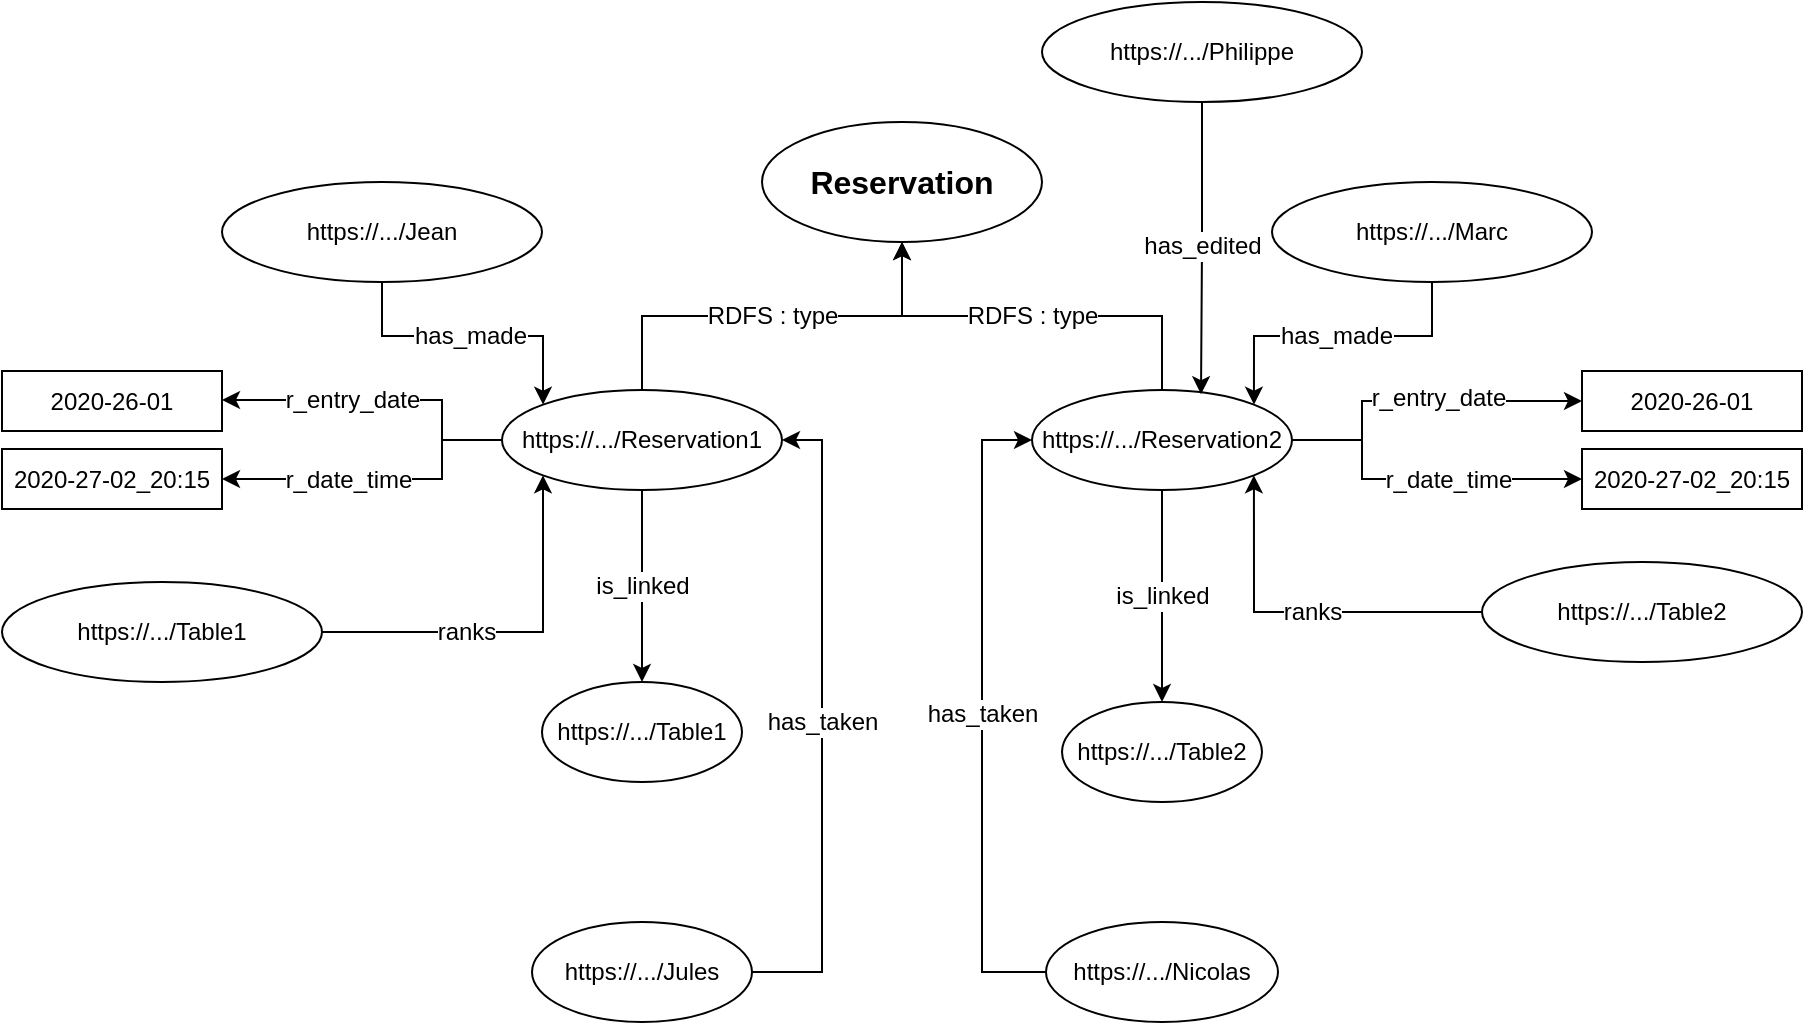 <mxfile version="13.0.9">
    <diagram id="6hGFLwfOUW9BJ-s0fimq" name="Page-1">
        <mxGraphModel dx="391" dy="276" grid="1" gridSize="10" guides="1" tooltips="1" connect="1" arrows="1" fold="1" page="1" pageScale="1" pageWidth="1169" pageHeight="827" math="0" shadow="0">
            <root>
                <mxCell id="0"/>
                <mxCell id="1" parent="0"/>
                <mxCell id="2" value="https://.../Table1" style="ellipse;whiteSpace=wrap;html=1;" vertex="1" parent="1">
                    <mxGeometry x="350" y="520" width="100" height="50" as="geometry"/>
                </mxCell>
                <mxCell id="3" value="https://.../Table2" style="ellipse;whiteSpace=wrap;html=1;" vertex="1" parent="1">
                    <mxGeometry x="610" y="530" width="100" height="50" as="geometry"/>
                </mxCell>
                <mxCell id="10" value="RDFS : type" style="edgeStyle=orthogonalEdgeStyle;rounded=0;orthogonalLoop=1;jettySize=auto;html=1;entryX=0.5;entryY=1;entryDx=0;entryDy=0;fontSize=12;" edge="1" parent="1" source="4" target="8">
                    <mxGeometry relative="1" as="geometry"/>
                </mxCell>
                <mxCell id="23" value="r_entry_date" style="edgeStyle=orthogonalEdgeStyle;rounded=0;orthogonalLoop=1;jettySize=auto;html=1;fontSize=12;" edge="1" parent="1" source="4" target="21">
                    <mxGeometry x="0.2" relative="1" as="geometry">
                        <Array as="points">
                            <mxPoint x="300" y="399"/>
                            <mxPoint x="300" y="379"/>
                        </Array>
                        <mxPoint x="1" as="offset"/>
                    </mxGeometry>
                </mxCell>
                <mxCell id="24" style="edgeStyle=orthogonalEdgeStyle;rounded=0;orthogonalLoop=1;jettySize=auto;html=1;entryX=1;entryY=0.5;entryDx=0;entryDy=0;fontSize=12;" edge="1" parent="1" source="4" target="22">
                    <mxGeometry relative="1" as="geometry">
                        <Array as="points">
                            <mxPoint x="300" y="399"/>
                            <mxPoint x="300" y="419"/>
                        </Array>
                    </mxGeometry>
                </mxCell>
                <mxCell id="25" value="r_date_time" style="edgeLabel;html=1;align=center;verticalAlign=middle;resizable=0;points=[];fontSize=12;" vertex="1" connectable="0" parent="24">
                    <mxGeometry x="0.444" y="-2" relative="1" as="geometry">
                        <mxPoint x="18.71" y="1.99" as="offset"/>
                    </mxGeometry>
                </mxCell>
                <mxCell id="26" value="is_linked" style="edgeStyle=orthogonalEdgeStyle;rounded=0;orthogonalLoop=1;jettySize=auto;html=1;entryX=0.5;entryY=0;entryDx=0;entryDy=0;fontSize=12;" edge="1" parent="1" source="4" target="2">
                    <mxGeometry relative="1" as="geometry"/>
                </mxCell>
                <mxCell id="4" value="https://.../Reservation1" style="ellipse;whiteSpace=wrap;html=1;" vertex="1" parent="1">
                    <mxGeometry x="330" y="374" width="140" height="50" as="geometry"/>
                </mxCell>
                <mxCell id="9" value="RDFS : type" style="edgeStyle=orthogonalEdgeStyle;rounded=0;orthogonalLoop=1;jettySize=auto;html=1;entryX=0.5;entryY=1;entryDx=0;entryDy=0;fontSize=12;" edge="1" parent="1" source="5" target="8">
                    <mxGeometry relative="1" as="geometry"/>
                </mxCell>
                <mxCell id="15" style="edgeStyle=orthogonalEdgeStyle;rounded=0;orthogonalLoop=1;jettySize=auto;html=1;entryX=0;entryY=0.5;entryDx=0;entryDy=0;fontSize=12;" edge="1" parent="1" source="5" target="6">
                    <mxGeometry relative="1" as="geometry">
                        <Array as="points">
                            <mxPoint x="760" y="399"/>
                            <mxPoint x="760" y="380"/>
                        </Array>
                    </mxGeometry>
                </mxCell>
                <mxCell id="17" value="&lt;span&gt;r_entry_date&lt;/span&gt;" style="edgeLabel;html=1;align=center;verticalAlign=middle;resizable=0;points=[];fontSize=12;" vertex="1" connectable="0" parent="15">
                    <mxGeometry x="0.125" y="2" relative="1" as="geometry">
                        <mxPoint as="offset"/>
                    </mxGeometry>
                </mxCell>
                <mxCell id="16" style="edgeStyle=orthogonalEdgeStyle;rounded=0;orthogonalLoop=1;jettySize=auto;html=1;entryX=0;entryY=0.5;entryDx=0;entryDy=0;fontSize=12;" edge="1" parent="1" source="5" target="7">
                    <mxGeometry relative="1" as="geometry">
                        <Array as="points">
                            <mxPoint x="760" y="399"/>
                            <mxPoint x="760" y="419"/>
                        </Array>
                    </mxGeometry>
                </mxCell>
                <mxCell id="18" value="&lt;span&gt;r_date_time&lt;/span&gt;" style="edgeLabel;html=1;align=center;verticalAlign=middle;resizable=0;points=[];fontSize=12;" vertex="1" connectable="0" parent="16">
                    <mxGeometry x="0.031" y="-1" relative="1" as="geometry">
                        <mxPoint x="12.5" y="-1" as="offset"/>
                    </mxGeometry>
                </mxCell>
                <mxCell id="27" value="is_linked" style="edgeStyle=orthogonalEdgeStyle;rounded=0;orthogonalLoop=1;jettySize=auto;html=1;entryX=0.5;entryY=0;entryDx=0;entryDy=0;fontSize=12;" edge="1" parent="1" source="5" target="3">
                    <mxGeometry relative="1" as="geometry"/>
                </mxCell>
                <mxCell id="5" value="https://.../Reservation2" style="ellipse;whiteSpace=wrap;html=1;" vertex="1" parent="1">
                    <mxGeometry x="595" y="374" width="130" height="50" as="geometry"/>
                </mxCell>
                <mxCell id="6" value="2020-26-01" style="rounded=0;whiteSpace=wrap;html=1;" vertex="1" parent="1">
                    <mxGeometry x="870" y="364.5" width="110" height="30" as="geometry"/>
                </mxCell>
                <mxCell id="7" value="2020-27-02_20:15" style="rounded=0;whiteSpace=wrap;html=1;" vertex="1" parent="1">
                    <mxGeometry x="870" y="403.5" width="110" height="30" as="geometry"/>
                </mxCell>
                <mxCell id="8" value="&lt;font style=&quot;font-size: 16px;&quot;&gt;Reservation&lt;/font&gt;" style="ellipse;whiteSpace=wrap;html=1;fontStyle=1;fontSize=16;" vertex="1" parent="1">
                    <mxGeometry x="460" y="240" width="140" height="60" as="geometry"/>
                </mxCell>
                <mxCell id="13" value="has_made" style="edgeStyle=orthogonalEdgeStyle;rounded=0;orthogonalLoop=1;jettySize=auto;html=1;entryX=1;entryY=0;entryDx=0;entryDy=0;fontSize=12;" edge="1" parent="1" source="11" target="5">
                    <mxGeometry relative="1" as="geometry"/>
                </mxCell>
                <mxCell id="11" value="https://.../Marc" style="ellipse;whiteSpace=wrap;html=1;" vertex="1" parent="1">
                    <mxGeometry x="715" y="270" width="160" height="50" as="geometry"/>
                </mxCell>
                <mxCell id="14" value="has_made" style="edgeStyle=orthogonalEdgeStyle;rounded=0;orthogonalLoop=1;jettySize=auto;html=1;entryX=0;entryY=0;entryDx=0;entryDy=0;fontSize=12;" edge="1" parent="1" source="12" target="4">
                    <mxGeometry relative="1" as="geometry"/>
                </mxCell>
                <mxCell id="12" value="https://.../Jean" style="ellipse;whiteSpace=wrap;html=1;" vertex="1" parent="1">
                    <mxGeometry x="190" y="270" width="160" height="50" as="geometry"/>
                </mxCell>
                <mxCell id="21" value="2020-26-01" style="rounded=0;whiteSpace=wrap;html=1;" vertex="1" parent="1">
                    <mxGeometry x="80" y="364.5" width="110" height="30" as="geometry"/>
                </mxCell>
                <mxCell id="22" value="2020-27-02_20:15" style="rounded=0;whiteSpace=wrap;html=1;" vertex="1" parent="1">
                    <mxGeometry x="80" y="403.5" width="110" height="30" as="geometry"/>
                </mxCell>
                <mxCell id="29" value="ranks" style="edgeStyle=orthogonalEdgeStyle;rounded=0;orthogonalLoop=1;jettySize=auto;html=1;entryX=0;entryY=1;entryDx=0;entryDy=0;fontSize=12;" edge="1" parent="1" source="28" target="4">
                    <mxGeometry x="-0.229" relative="1" as="geometry">
                        <mxPoint x="-1" as="offset"/>
                    </mxGeometry>
                </mxCell>
                <mxCell id="28" value="https://.../Table1" style="ellipse;whiteSpace=wrap;html=1;" vertex="1" parent="1">
                    <mxGeometry x="80" y="470" width="160" height="50" as="geometry"/>
                </mxCell>
                <mxCell id="31" value="ranks" style="edgeStyle=orthogonalEdgeStyle;rounded=0;orthogonalLoop=1;jettySize=auto;html=1;entryX=1;entryY=1;entryDx=0;entryDy=0;fontSize=12;" edge="1" parent="1" source="30" target="5">
                    <mxGeometry x="-0.067" relative="1" as="geometry">
                        <mxPoint as="offset"/>
                    </mxGeometry>
                </mxCell>
                <mxCell id="30" value="https://.../Table2" style="ellipse;whiteSpace=wrap;html=1;" vertex="1" parent="1">
                    <mxGeometry x="820" y="460" width="160" height="50" as="geometry"/>
                </mxCell>
                <mxCell id="36" value="has_taken" style="edgeStyle=orthogonalEdgeStyle;rounded=0;orthogonalLoop=1;jettySize=auto;html=1;entryX=0;entryY=0.5;entryDx=0;entryDy=0;fontSize=12;" edge="1" parent="1" source="32" target="5">
                    <mxGeometry relative="1" as="geometry">
                        <Array as="points">
                            <mxPoint x="570" y="665"/>
                            <mxPoint x="570" y="399"/>
                        </Array>
                    </mxGeometry>
                </mxCell>
                <mxCell id="32" value="https://.../Nicolas" style="ellipse;whiteSpace=wrap;html=1;" vertex="1" parent="1">
                    <mxGeometry x="602" y="640" width="116" height="50" as="geometry"/>
                </mxCell>
                <mxCell id="34" value="has_taken" style="edgeStyle=orthogonalEdgeStyle;rounded=0;orthogonalLoop=1;jettySize=auto;html=1;entryX=1;entryY=0.5;entryDx=0;entryDy=0;fontSize=12;" edge="1" parent="1" source="33" target="4">
                    <mxGeometry x="-0.003" relative="1" as="geometry">
                        <Array as="points">
                            <mxPoint x="490" y="665"/>
                            <mxPoint x="490" y="399"/>
                        </Array>
                        <mxPoint as="offset"/>
                    </mxGeometry>
                </mxCell>
                <mxCell id="33" value="https://.../Jules" style="ellipse;whiteSpace=wrap;html=1;" vertex="1" parent="1">
                    <mxGeometry x="345" y="640" width="110" height="50" as="geometry"/>
                </mxCell>
                <mxCell id="38" value="has_edited" style="edgeStyle=orthogonalEdgeStyle;rounded=0;orthogonalLoop=1;jettySize=auto;html=1;entryX=0.65;entryY=0.042;entryDx=0;entryDy=0;entryPerimeter=0;fontSize=12;" edge="1" parent="1" source="37" target="5">
                    <mxGeometry x="-0.011" relative="1" as="geometry">
                        <Array as="points">
                            <mxPoint x="680" y="302"/>
                            <mxPoint x="680" y="302"/>
                        </Array>
                        <mxPoint as="offset"/>
                    </mxGeometry>
                </mxCell>
                <mxCell id="37" value="https://.../Philippe" style="ellipse;whiteSpace=wrap;html=1;" vertex="1" parent="1">
                    <mxGeometry x="600" y="180" width="160" height="50" as="geometry"/>
                </mxCell>
            </root>
        </mxGraphModel>
    </diagram>
</mxfile>